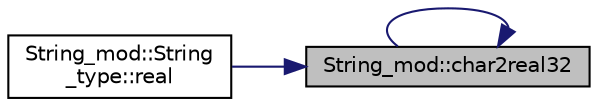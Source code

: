 digraph "String_mod::char2real32"
{
 // LATEX_PDF_SIZE
  edge [fontname="Helvetica",fontsize="10",labelfontname="Helvetica",labelfontsize="10"];
  node [fontname="Helvetica",fontsize="10",shape=record];
  rankdir="RL";
  Node1 [label="String_mod::char2real32",height=0.2,width=0.4,color="black", fillcolor="grey75", style="filled", fontcolor="black",tooltip="Convert an input assumed-size character vector to 32-bit real value."];
  Node1 -> Node1 [dir="back",color="midnightblue",fontsize="10",style="solid",fontname="Helvetica"];
  Node1 -> Node2 [dir="back",color="midnightblue",fontsize="10",style="solid",fontname="Helvetica"];
  Node2 [label="String_mod::String\l_type::real",height=0.2,width=0.4,color="black", fillcolor="white", style="filled",URL="$structString__mod_1_1String__type.html#ae01cc88ae141e54a2f6703040a10f364",tooltip=" "];
}
